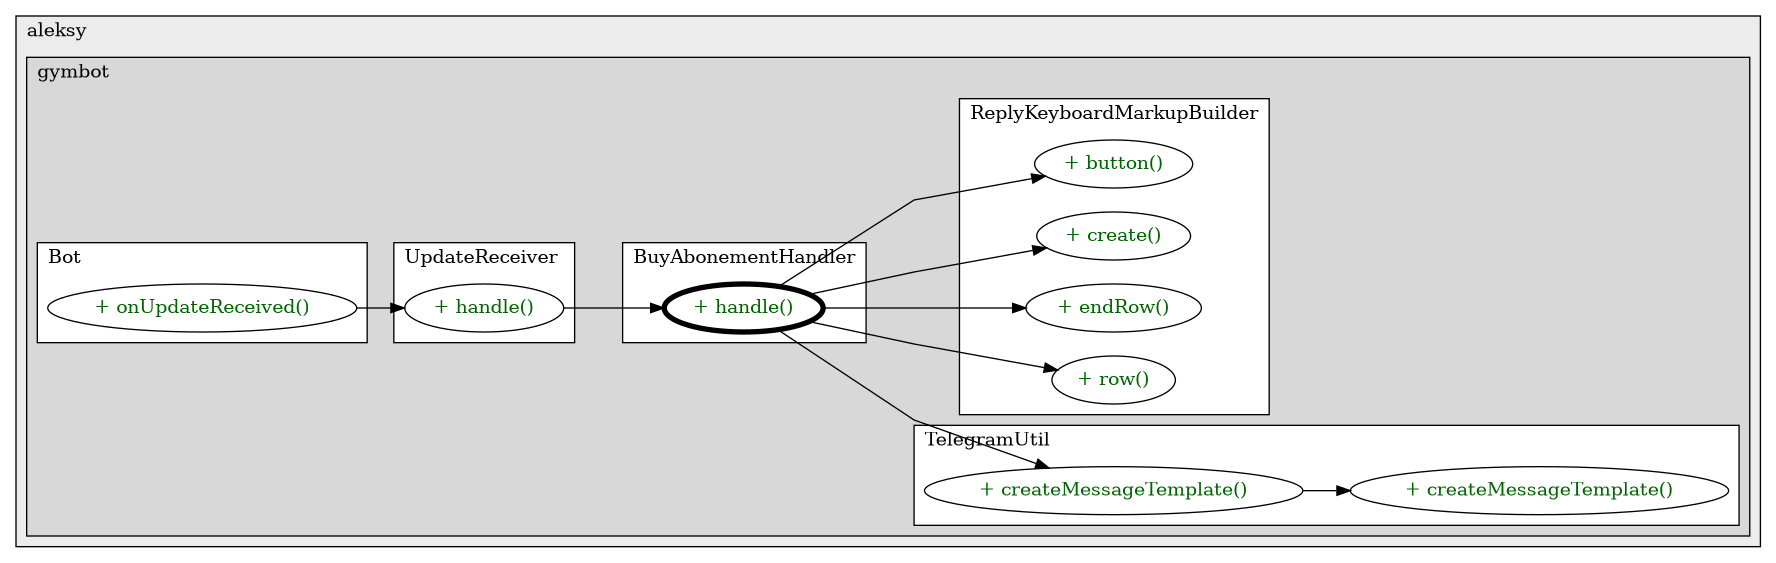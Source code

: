 @startuml

/' diagram meta data start
config=CallConfiguration;
{
  "rootMethod": "com.aleksy.gymbot.bot.handler.BuyAbonementHandler#handle(User,String)",
  "projectClassification": {
    "searchMode": "OpenProject", // OpenProject, AllProjects
    "includedProjects": "",
    "pathEndKeywords": "*.impl",
    "isClientPath": "",
    "isClientName": "",
    "isTestPath": "",
    "isTestName": "",
    "isMappingPath": "",
    "isMappingName": "",
    "isDataAccessPath": "",
    "isDataAccessName": "",
    "isDataStructurePath": "",
    "isDataStructureName": "",
    "isInterfaceStructuresPath": "",
    "isInterfaceStructuresName": "",
    "isEntryPointPath": "",
    "isEntryPointName": ""
  },
  "graphRestriction": {
    "classPackageExcludeFilter": "",
    "classPackageIncludeFilter": "",
    "classNameExcludeFilter": "",
    "classNameIncludeFilter": "",
    "methodNameExcludeFilter": "",
    "methodNameIncludeFilter": "",
    "removeByInheritance": "", // inheritance/annotation based filtering is done in a second step
    "removeByAnnotation": "",
    "removeByClassPackage": "", // cleanup the graph after inheritance/annotation based filtering is done
    "removeByClassName": "",
    "cutMappings": false,
    "cutEnum": true,
    "cutTests": true,
    "cutClient": true,
    "cutDataAccess": true,
    "cutInterfaceStructures": true,
    "cutDataStructures": true,
    "cutGetterAndSetter": true,
    "cutConstructors": true
  },
  "graphTraversal": {
    "forwardDepth": 3,
    "backwardDepth": 3,
    "classPackageExcludeFilter": "",
    "classPackageIncludeFilter": "",
    "classNameExcludeFilter": "",
    "classNameIncludeFilter": "",
    "methodNameExcludeFilter": "",
    "methodNameIncludeFilter": "",
    "hideMappings": false,
    "hideDataStructures": false,
    "hidePrivateMethods": true,
    "hideInterfaceCalls": true, // indirection: implementation -> interface (is hidden) -> implementation
    "onlyShowApplicationEntryPoints": false // root node is included
  },
  "details": {
    "aggregation": "GroupByClass", // ByClass, GroupByClass, None
    "showMethodParametersTypes": false,
    "showMethodParametersNames": false,
    "showMethodReturnType": false,
    "showPackageLevels": 2,
    "showCallOrder": false,
    "edgeMode": "MethodsOnly", // TypesOnly, MethodsOnly, TypesAndMethods, MethodsAndDirectTypeUsage
    "showDetailedClassStructure": false
  },
  "rootClass": "com.aleksy.gymbot.bot.handler.BuyAbonementHandler"
}
diagram meta data end '/



digraph g {
    rankdir="LR"
    splines=polyline
    

'nodes 
subgraph cluster_1415083977 { 
   	label=aleksy
	labeljust=l
	fillcolor="#ececec"
	style=filled
   
   subgraph cluster_1672351683 { 
   	label=gymbot
	labeljust=l
	fillcolor="#d8d8d8"
	style=filled
   
   subgraph cluster_1261053271 { 
   	label=TelegramUtil
	labeljust=l
	fillcolor=white
	style=filled
   
   TelegramUtil1311575846XXXcreateMessageTemplate1808118735[
	label="+ createMessageTemplate()"
	style=filled
	fillcolor=white
	tooltip="TelegramUtil

null"
	fontcolor=darkgreen
];

TelegramUtil1311575846XXXcreateMessageTemplate2645995[
	label="+ createMessageTemplate()"
	style=filled
	fillcolor=white
	tooltip="TelegramUtil

null"
	fontcolor=darkgreen
];
} 

subgraph cluster_1286856022 { 
   	label=BuyAbonementHandler
	labeljust=l
	fillcolor=white
	style=filled
   
   BuyAbonementHandler453642827XXXhandle471814256[
	label="+ handle()"
	style=filled
	fillcolor=white
	tooltip="BuyAbonementHandler

null"
	penwidth=4
	fontcolor=darkgreen
];
} 

subgraph cluster_1369449238 { 
   	label=ReplyKeyboardMarkupBuilder
	labeljust=l
	fillcolor=white
	style=filled
   
   ReplyKeyboardMarkupBuilder1679696134XXXbutton1808118735[
	label="+ button()"
	style=filled
	fillcolor=white
	tooltip="ReplyKeyboardMarkupBuilder

null"
	fontcolor=darkgreen
];

ReplyKeyboardMarkupBuilder1679696134XXXcreate0[
	label="+ create()"
	style=filled
	fillcolor=white
	tooltip="ReplyKeyboardMarkupBuilder

null"
	fontcolor=darkgreen
];

ReplyKeyboardMarkupBuilder1679696134XXXendRow0[
	label="+ endRow()"
	style=filled
	fillcolor=white
	tooltip="ReplyKeyboardMarkupBuilder

null"
	fontcolor=darkgreen
];

ReplyKeyboardMarkupBuilder1679696134XXXrow0[
	label="+ row()"
	style=filled
	fillcolor=white
	tooltip="ReplyKeyboardMarkupBuilder

null"
	fontcolor=darkgreen
];
} 

subgraph cluster_1656004312 { 
   	label=Bot
	labeljust=l
	fillcolor=white
	style=filled
   
   Bot319421969XXXonUpdateReceived1754979095[
	label="+ onUpdateReceived()"
	style=filled
	fillcolor=white
	tooltip="Bot

null"
	fontcolor=darkgreen
];
} 

subgraph cluster_558656553 { 
   	label=UpdateReceiver
	labeljust=l
	fillcolor=white
	style=filled
   
   UpdateReceiver319421969XXXhandle1754979095[
	label="+ handle()"
	style=filled
	fillcolor=white
	tooltip="UpdateReceiver

null"
	fontcolor=darkgreen
];
} 
} 
} 

'edges    
Bot319421969XXXonUpdateReceived1754979095 -> UpdateReceiver319421969XXXhandle1754979095;
BuyAbonementHandler453642827XXXhandle471814256 -> ReplyKeyboardMarkupBuilder1679696134XXXbutton1808118735;
BuyAbonementHandler453642827XXXhandle471814256 -> ReplyKeyboardMarkupBuilder1679696134XXXcreate0;
BuyAbonementHandler453642827XXXhandle471814256 -> ReplyKeyboardMarkupBuilder1679696134XXXendRow0;
BuyAbonementHandler453642827XXXhandle471814256 -> ReplyKeyboardMarkupBuilder1679696134XXXrow0;
BuyAbonementHandler453642827XXXhandle471814256 -> TelegramUtil1311575846XXXcreateMessageTemplate2645995;
TelegramUtil1311575846XXXcreateMessageTemplate2645995 -> TelegramUtil1311575846XXXcreateMessageTemplate1808118735;
UpdateReceiver319421969XXXhandle1754979095 -> BuyAbonementHandler453642827XXXhandle471814256;
    
}
@enduml
